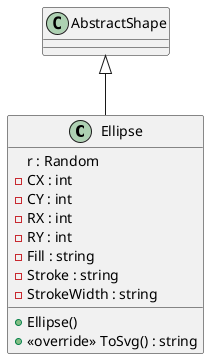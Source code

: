@startuml
class Ellipse {
    r : Random
    - CX : int
    - CY : int
    - RX : int
    - RY : int
    - Fill : string
    - Stroke : string
    - StrokeWidth : string
    + Ellipse()
    + <<override>> ToSvg() : string
}
AbstractShape <|-- Ellipse
@enduml
